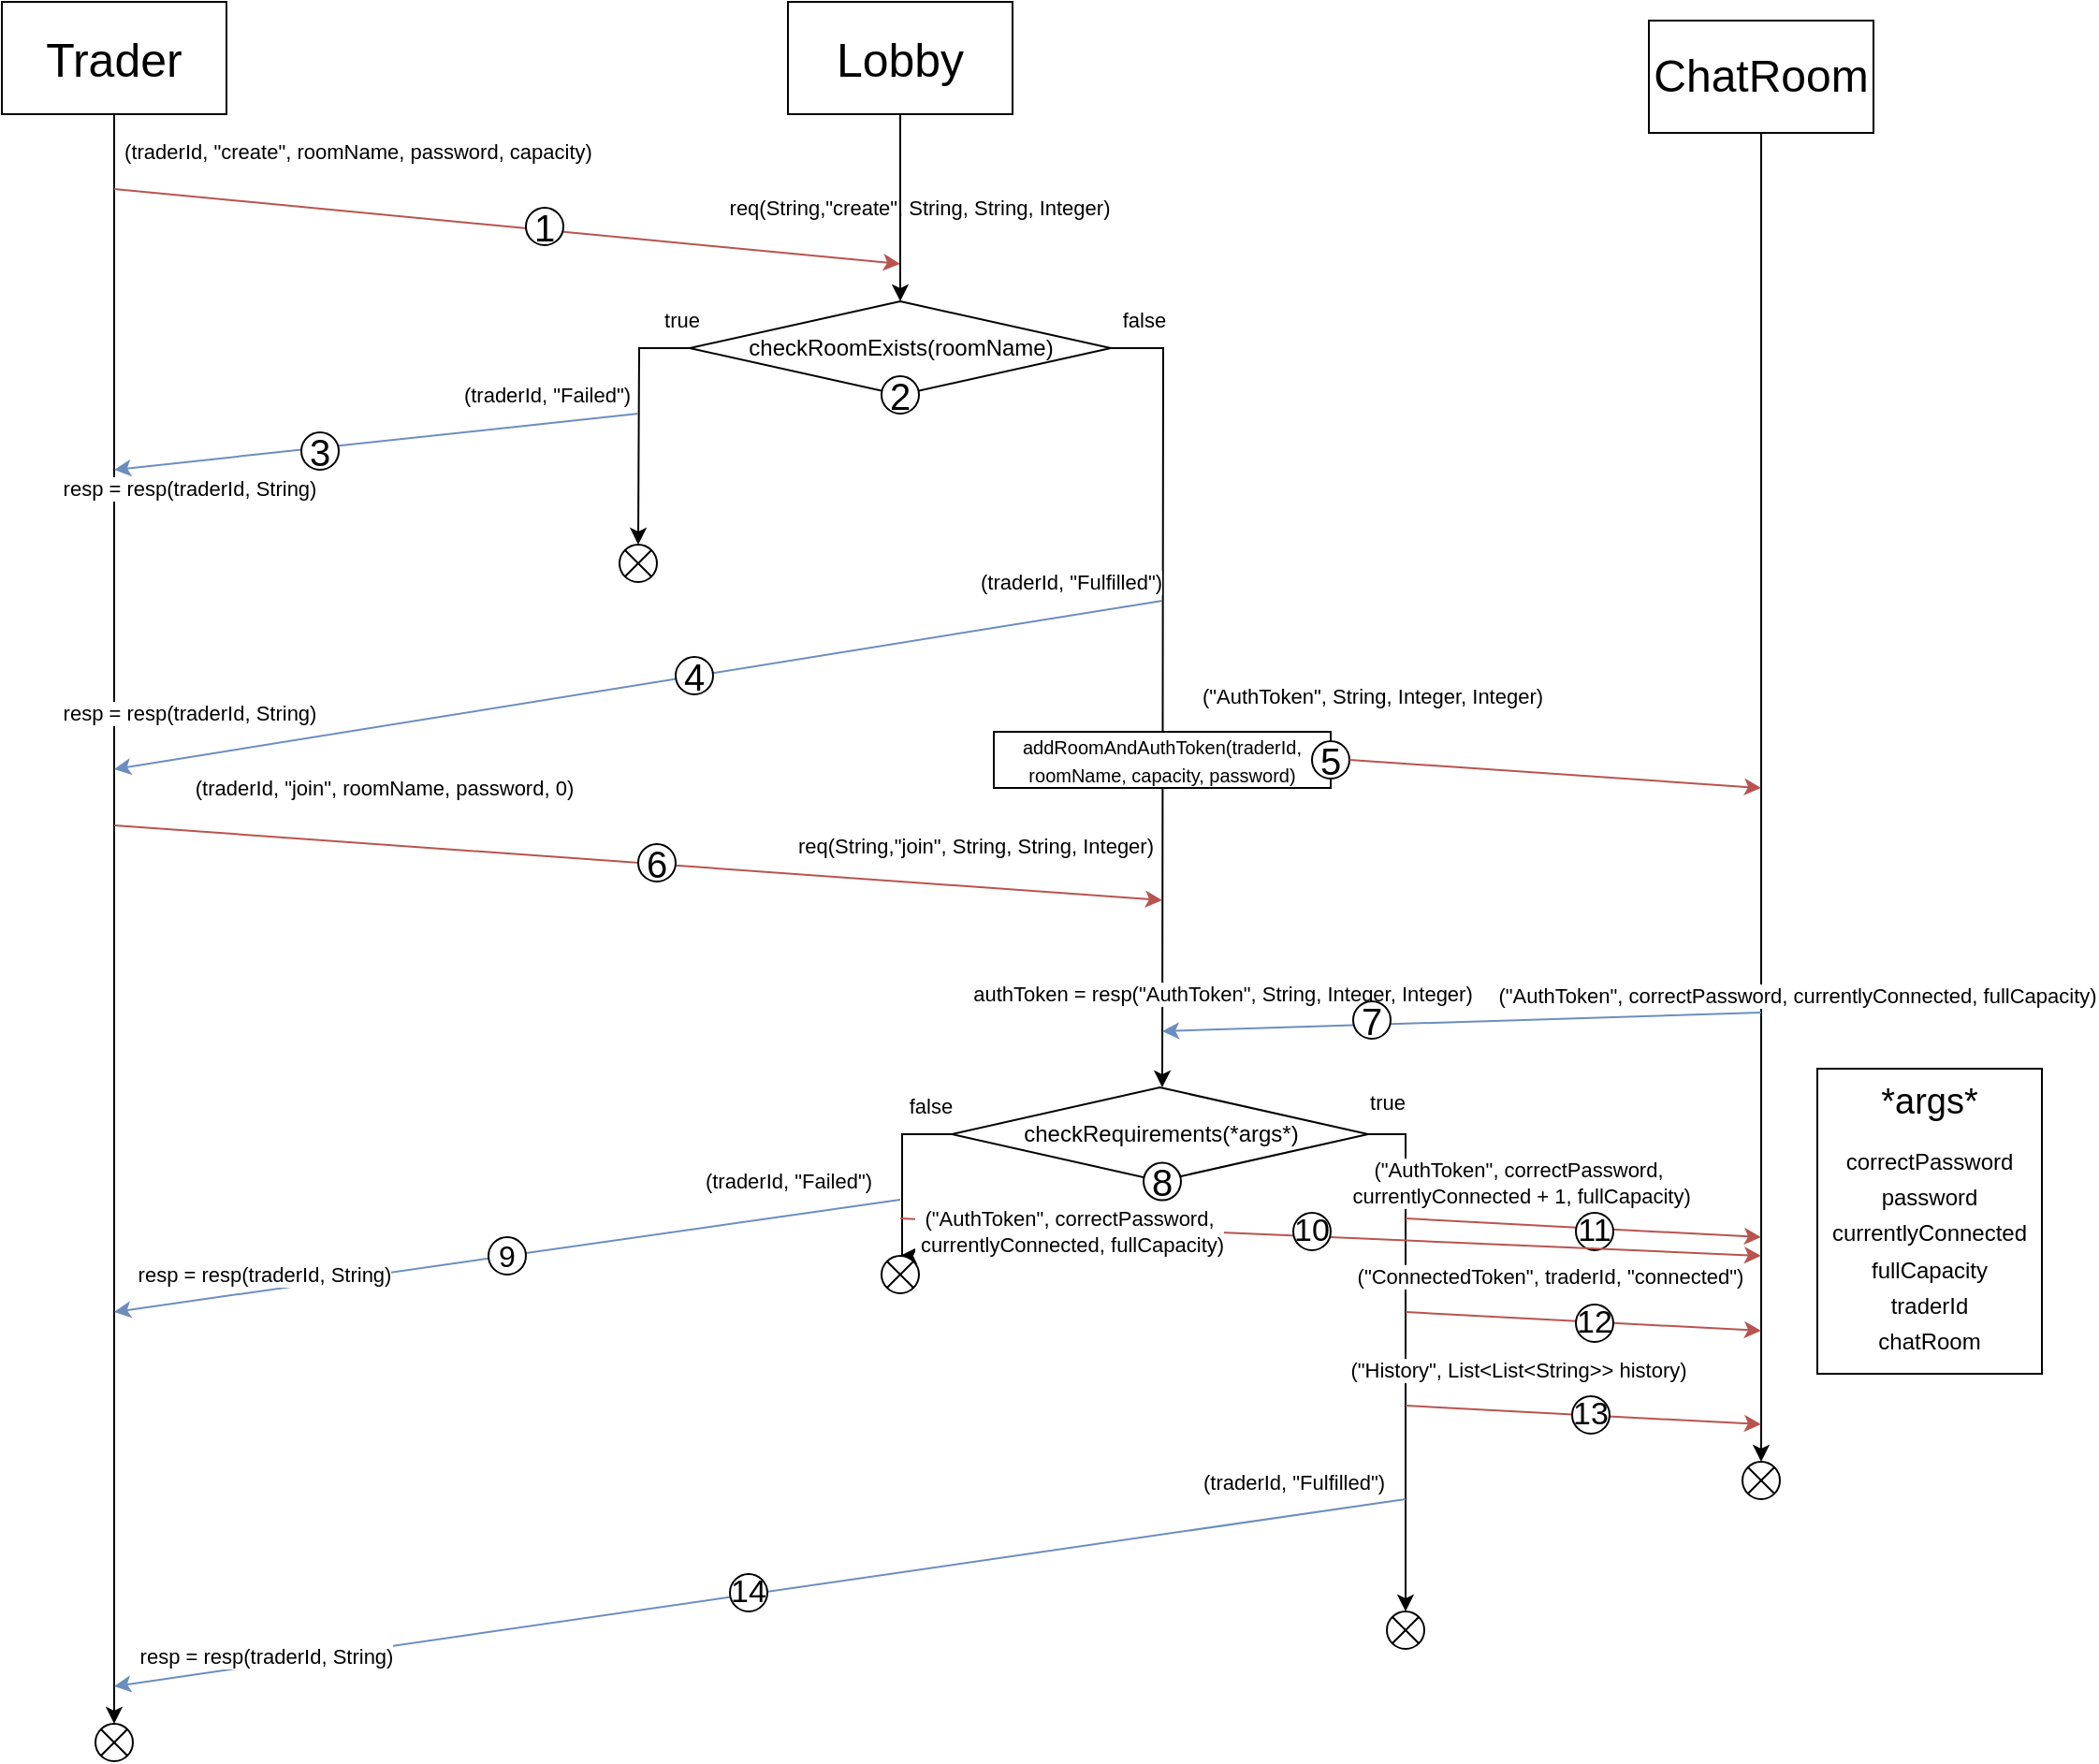 <mxfile version="22.1.18" type="device">
  <diagram name="Side-1" id="3WtRLQ2df1MF-TyXNDJJ">
    <mxGraphModel dx="1791" dy="1208" grid="1" gridSize="10" guides="1" tooltips="1" connect="1" arrows="1" fold="1" page="1" pageScale="1" pageWidth="3300" pageHeight="2339" math="0" shadow="0">
      <root>
        <mxCell id="0" />
        <mxCell id="1" parent="0" />
        <mxCell id="fQZC0R4J9lBJNPcKV3xF-4" style="edgeStyle=orthogonalEdgeStyle;rounded=0;orthogonalLoop=1;jettySize=auto;html=1;" parent="1" source="fQZC0R4J9lBJNPcKV3xF-2" edge="1">
          <mxGeometry relative="1" as="geometry">
            <mxPoint x="350" y="1060" as="targetPoint" />
          </mxGeometry>
        </mxCell>
        <mxCell id="fQZC0R4J9lBJNPcKV3xF-2" value="&lt;font style=&quot;font-size: 25px;&quot;&gt;Trader&lt;/font&gt;" style="rounded=0;whiteSpace=wrap;html=1;" parent="1" vertex="1">
          <mxGeometry x="290" y="140" width="120" height="60" as="geometry" />
        </mxCell>
        <mxCell id="fQZC0R4J9lBJNPcKV3xF-3" value="&lt;font style=&quot;font-size: 25px;&quot;&gt;Lobby&lt;/font&gt;" style="rounded=0;whiteSpace=wrap;html=1;" parent="1" vertex="1">
          <mxGeometry x="710" y="140" width="120" height="60" as="geometry" />
        </mxCell>
        <mxCell id="fQZC0R4J9lBJNPcKV3xF-6" value="" style="endArrow=classic;html=1;rounded=0;fillColor=#f8cecc;strokeColor=#b85450;" parent="1" edge="1">
          <mxGeometry width="50" height="50" relative="1" as="geometry">
            <mxPoint x="350" y="240" as="sourcePoint" />
            <mxPoint x="770" y="280" as="targetPoint" />
          </mxGeometry>
        </mxCell>
        <mxCell id="fQZC0R4J9lBJNPcKV3xF-7" value="(traderId, &quot;create&quot;, roomName, password, capacity)" style="edgeLabel;html=1;align=center;verticalAlign=middle;resizable=0;points=[];" parent="fQZC0R4J9lBJNPcKV3xF-6" vertex="1" connectable="0">
          <mxGeometry x="-0.805" relative="1" as="geometry">
            <mxPoint x="89" y="-24" as="offset" />
          </mxGeometry>
        </mxCell>
        <mxCell id="fQZC0R4J9lBJNPcKV3xF-8" value="req(String,&quot;create&quot;, String, String, Integer)" style="edgeLabel;html=1;align=center;verticalAlign=middle;resizable=0;points=[];" parent="fQZC0R4J9lBJNPcKV3xF-6" vertex="1" connectable="0">
          <mxGeometry x="0.762" y="-1" relative="1" as="geometry">
            <mxPoint x="60" y="-26" as="offset" />
          </mxGeometry>
        </mxCell>
        <mxCell id="fQZC0R4J9lBJNPcKV3xF-16" value="&lt;font style=&quot;font-size: 20px;&quot;&gt;1&lt;/font&gt;" style="ellipse;whiteSpace=wrap;html=1;aspect=fixed;" parent="1" vertex="1">
          <mxGeometry x="570" y="250" width="20" height="20" as="geometry" />
        </mxCell>
        <mxCell id="fQZC0R4J9lBJNPcKV3xF-35" value="" style="edgeStyle=orthogonalEdgeStyle;rounded=0;orthogonalLoop=1;jettySize=auto;html=1;" parent="1" source="fQZC0R4J9lBJNPcKV3xF-3" target="fQZC0R4J9lBJNPcKV3xF-34" edge="1">
          <mxGeometry relative="1" as="geometry">
            <mxPoint x="770" y="720" as="targetPoint" />
            <mxPoint x="770" y="200" as="sourcePoint" />
          </mxGeometry>
        </mxCell>
        <mxCell id="fQZC0R4J9lBJNPcKV3xF-37" style="edgeStyle=orthogonalEdgeStyle;rounded=0;orthogonalLoop=1;jettySize=auto;html=1;" parent="1" source="fQZC0R4J9lBJNPcKV3xF-34" edge="1">
          <mxGeometry relative="1" as="geometry">
            <mxPoint x="630" y="430" as="targetPoint" />
          </mxGeometry>
        </mxCell>
        <mxCell id="fQZC0R4J9lBJNPcKV3xF-39" value="false" style="edgeLabel;html=1;align=center;verticalAlign=middle;resizable=0;points=[];" parent="fQZC0R4J9lBJNPcKV3xF-37" vertex="1" connectable="0">
          <mxGeometry x="-0.794" y="-1" relative="1" as="geometry">
            <mxPoint x="256" y="-14" as="offset" />
          </mxGeometry>
        </mxCell>
        <mxCell id="fQZC0R4J9lBJNPcKV3xF-38" style="edgeStyle=orthogonalEdgeStyle;rounded=0;orthogonalLoop=1;jettySize=auto;html=1;" parent="1" source="fQZC0R4J9lBJNPcKV3xF-34" edge="1">
          <mxGeometry relative="1" as="geometry">
            <mxPoint x="910" y="720" as="targetPoint" />
          </mxGeometry>
        </mxCell>
        <mxCell id="fQZC0R4J9lBJNPcKV3xF-40" value="true" style="edgeLabel;html=1;align=center;verticalAlign=middle;resizable=0;points=[];" parent="fQZC0R4J9lBJNPcKV3xF-38" vertex="1" connectable="0">
          <mxGeometry x="-0.894" y="3" relative="1" as="geometry">
            <mxPoint x="-252" y="-12" as="offset" />
          </mxGeometry>
        </mxCell>
        <mxCell id="fQZC0R4J9lBJNPcKV3xF-34" value="checkRoomExists(roomName)" style="rhombus;whiteSpace=wrap;html=1;" parent="1" vertex="1">
          <mxGeometry x="657.5" y="300" width="225" height="50" as="geometry" />
        </mxCell>
        <mxCell id="fQZC0R4J9lBJNPcKV3xF-41" value="" style="endArrow=classic;html=1;rounded=0;fillColor=#dae8fc;strokeColor=#6c8ebf;" parent="1" edge="1">
          <mxGeometry width="50" height="50" relative="1" as="geometry">
            <mxPoint x="630" y="360" as="sourcePoint" />
            <mxPoint x="350" y="390" as="targetPoint" />
          </mxGeometry>
        </mxCell>
        <mxCell id="fQZC0R4J9lBJNPcKV3xF-43" value="(traderId, &quot;Failed&quot;)" style="edgeLabel;html=1;align=center;verticalAlign=middle;resizable=0;points=[];" parent="fQZC0R4J9lBJNPcKV3xF-41" vertex="1" connectable="0">
          <mxGeometry x="-0.262" relative="1" as="geometry">
            <mxPoint x="54" y="-21" as="offset" />
          </mxGeometry>
        </mxCell>
        <mxCell id="_DwETUCH6G1WqQwBkwoP-55" value="resp = resp(traderId, String)" style="edgeLabel;html=1;align=center;verticalAlign=middle;resizable=0;points=[];" vertex="1" connectable="0" parent="fQZC0R4J9lBJNPcKV3xF-41">
          <mxGeometry x="0.641" y="-3" relative="1" as="geometry">
            <mxPoint x="-10" y="18" as="offset" />
          </mxGeometry>
        </mxCell>
        <mxCell id="fQZC0R4J9lBJNPcKV3xF-42" value="&lt;font style=&quot;font-size: 20px;&quot;&gt;2&lt;/font&gt;" style="ellipse;whiteSpace=wrap;html=1;aspect=fixed;" parent="1" vertex="1">
          <mxGeometry x="760" y="340" width="20" height="20" as="geometry" />
        </mxCell>
        <mxCell id="fQZC0R4J9lBJNPcKV3xF-46" value="" style="verticalLabelPosition=bottom;verticalAlign=top;html=1;shape=mxgraph.flowchart.or;" parent="1" vertex="1">
          <mxGeometry x="620" y="430" width="20" height="20" as="geometry" />
        </mxCell>
        <mxCell id="fQZC0R4J9lBJNPcKV3xF-47" value="" style="endArrow=classic;html=1;rounded=0;fillColor=#dae8fc;strokeColor=#6c8ebf;" parent="1" edge="1">
          <mxGeometry width="50" height="50" relative="1" as="geometry">
            <mxPoint x="910" y="460" as="sourcePoint" />
            <mxPoint x="350" y="550" as="targetPoint" />
          </mxGeometry>
        </mxCell>
        <mxCell id="fQZC0R4J9lBJNPcKV3xF-48" value="(traderId, &quot;Fulfilled&quot;)" style="edgeLabel;html=1;align=center;verticalAlign=middle;resizable=0;points=[];" parent="fQZC0R4J9lBJNPcKV3xF-47" vertex="1" connectable="0">
          <mxGeometry x="-0.513" y="4" relative="1" as="geometry">
            <mxPoint x="86" y="-36" as="offset" />
          </mxGeometry>
        </mxCell>
        <mxCell id="_DwETUCH6G1WqQwBkwoP-56" value="resp = resp(traderId, String)" style="edgeLabel;html=1;align=center;verticalAlign=middle;resizable=0;points=[];" vertex="1" connectable="0" parent="fQZC0R4J9lBJNPcKV3xF-47">
          <mxGeometry x="0.681" y="-5" relative="1" as="geometry">
            <mxPoint x="-49" y="-11" as="offset" />
          </mxGeometry>
        </mxCell>
        <mxCell id="fQZC0R4J9lBJNPcKV3xF-51" value="&lt;font style=&quot;font-size: 10px;&quot;&gt;addRoomAndAuthToken(traderId, roomName, capacity, password)&lt;/font&gt;" style="rounded=0;whiteSpace=wrap;html=1;" parent="1" vertex="1">
          <mxGeometry x="820" y="530" width="180" height="30" as="geometry" />
        </mxCell>
        <mxCell id="fQZC0R4J9lBJNPcKV3xF-58" value="" style="verticalLabelPosition=bottom;verticalAlign=top;html=1;shape=mxgraph.flowchart.or;" parent="1" vertex="1">
          <mxGeometry x="340" y="1060" width="20" height="20" as="geometry" />
        </mxCell>
        <mxCell id="fQZC0R4J9lBJNPcKV3xF-63" value="&lt;font style=&quot;font-size: 20px;&quot;&gt;3&lt;/font&gt;" style="ellipse;whiteSpace=wrap;html=1;aspect=fixed;" parent="1" vertex="1">
          <mxGeometry x="450" y="370" width="20" height="20" as="geometry" />
        </mxCell>
        <mxCell id="fQZC0R4J9lBJNPcKV3xF-64" value="&lt;span style=&quot;font-size: 20px;&quot;&gt;4&lt;/span&gt;" style="ellipse;whiteSpace=wrap;html=1;aspect=fixed;" parent="1" vertex="1">
          <mxGeometry x="650" y="490" width="20" height="20" as="geometry" />
        </mxCell>
        <mxCell id="fQZC0R4J9lBJNPcKV3xF-65" value="&lt;span style=&quot;font-size: 20px;&quot;&gt;5&lt;/span&gt;" style="ellipse;whiteSpace=wrap;html=1;aspect=fixed;" parent="1" vertex="1">
          <mxGeometry x="990" y="535" width="20" height="20" as="geometry" />
        </mxCell>
        <mxCell id="_DwETUCH6G1WqQwBkwoP-2" style="edgeStyle=orthogonalEdgeStyle;rounded=0;orthogonalLoop=1;jettySize=auto;html=1;" edge="1" parent="1" source="_DwETUCH6G1WqQwBkwoP-1">
          <mxGeometry relative="1" as="geometry">
            <mxPoint x="1230" y="920" as="targetPoint" />
            <Array as="points">
              <mxPoint x="1230" y="750" />
            </Array>
          </mxGeometry>
        </mxCell>
        <mxCell id="_DwETUCH6G1WqQwBkwoP-1" value="&lt;font style=&quot;font-size: 24px;&quot;&gt;ChatRoom&lt;/font&gt;" style="rounded=0;whiteSpace=wrap;html=1;" vertex="1" parent="1">
          <mxGeometry x="1170" y="150" width="120" height="60" as="geometry" />
        </mxCell>
        <mxCell id="_DwETUCH6G1WqQwBkwoP-3" value="" style="endArrow=classic;html=1;rounded=0;fillColor=#f8cecc;strokeColor=#b85450;" edge="1" parent="1">
          <mxGeometry width="50" height="50" relative="1" as="geometry">
            <mxPoint x="350" y="580" as="sourcePoint" />
            <mxPoint x="910" y="620" as="targetPoint" />
          </mxGeometry>
        </mxCell>
        <mxCell id="_DwETUCH6G1WqQwBkwoP-4" value="(traderId, &quot;join&quot;, roomName, password, 0)" style="edgeLabel;html=1;align=center;verticalAlign=middle;resizable=0;points=[];" vertex="1" connectable="0" parent="_DwETUCH6G1WqQwBkwoP-3">
          <mxGeometry x="-0.805" relative="1" as="geometry">
            <mxPoint x="89" y="-24" as="offset" />
          </mxGeometry>
        </mxCell>
        <mxCell id="_DwETUCH6G1WqQwBkwoP-5" value="req(String,&quot;join&quot;, String, String, Integer)" style="edgeLabel;html=1;align=center;verticalAlign=middle;resizable=0;points=[];" vertex="1" connectable="0" parent="_DwETUCH6G1WqQwBkwoP-3">
          <mxGeometry x="0.762" y="-1" relative="1" as="geometry">
            <mxPoint x="-33" y="-25" as="offset" />
          </mxGeometry>
        </mxCell>
        <mxCell id="_DwETUCH6G1WqQwBkwoP-10" style="edgeStyle=orthogonalEdgeStyle;rounded=0;orthogonalLoop=1;jettySize=auto;html=1;exitX=0;exitY=0.5;exitDx=0;exitDy=0;" edge="1" parent="1" source="_DwETUCH6G1WqQwBkwoP-9">
          <mxGeometry relative="1" as="geometry">
            <mxPoint x="770.0" y="810" as="targetPoint" />
            <Array as="points">
              <mxPoint x="771" y="745" />
              <mxPoint x="771" y="810" />
            </Array>
          </mxGeometry>
        </mxCell>
        <mxCell id="_DwETUCH6G1WqQwBkwoP-12" value="false" style="edgeLabel;html=1;align=center;verticalAlign=middle;resizable=0;points=[];" vertex="1" connectable="0" parent="_DwETUCH6G1WqQwBkwoP-10">
          <mxGeometry x="-0.752" y="-1" relative="1" as="geometry">
            <mxPoint y="-14" as="offset" />
          </mxGeometry>
        </mxCell>
        <mxCell id="_DwETUCH6G1WqQwBkwoP-11" style="edgeStyle=orthogonalEdgeStyle;rounded=0;orthogonalLoop=1;jettySize=auto;html=1;" edge="1" parent="1" source="_DwETUCH6G1WqQwBkwoP-9">
          <mxGeometry relative="1" as="geometry">
            <mxPoint x="1040" y="1000" as="targetPoint" />
            <Array as="points">
              <mxPoint x="1040" y="745" />
              <mxPoint x="1040" y="930" />
            </Array>
          </mxGeometry>
        </mxCell>
        <mxCell id="_DwETUCH6G1WqQwBkwoP-13" value="true" style="edgeLabel;html=1;align=center;verticalAlign=middle;resizable=0;points=[];" vertex="1" connectable="0" parent="_DwETUCH6G1WqQwBkwoP-11">
          <mxGeometry x="-0.692" y="1" relative="1" as="geometry">
            <mxPoint x="-11" y="-40" as="offset" />
          </mxGeometry>
        </mxCell>
        <mxCell id="_DwETUCH6G1WqQwBkwoP-9" value="&lt;font style=&quot;font-size: 12px;&quot;&gt;checkRequirements(*args*)&lt;/font&gt;" style="rhombus;whiteSpace=wrap;html=1;" vertex="1" parent="1">
          <mxGeometry x="797.5" y="720" width="222.5" height="50" as="geometry" />
        </mxCell>
        <mxCell id="_DwETUCH6G1WqQwBkwoP-14" value="" style="verticalLabelPosition=bottom;verticalAlign=top;html=1;shape=mxgraph.flowchart.or;" vertex="1" parent="1">
          <mxGeometry x="760" y="810" width="20" height="20" as="geometry" />
        </mxCell>
        <mxCell id="_DwETUCH6G1WqQwBkwoP-15" value="" style="endArrow=classic;html=1;rounded=0;fillColor=#dae8fc;strokeColor=#6c8ebf;" edge="1" parent="1">
          <mxGeometry width="50" height="50" relative="1" as="geometry">
            <mxPoint x="770" y="780" as="sourcePoint" />
            <mxPoint x="350" y="840" as="targetPoint" />
          </mxGeometry>
        </mxCell>
        <mxCell id="_DwETUCH6G1WqQwBkwoP-16" value="(traderId, &quot;Failed&quot;)" style="edgeLabel;html=1;align=center;verticalAlign=middle;resizable=0;points=[];" vertex="1" connectable="0" parent="_DwETUCH6G1WqQwBkwoP-15">
          <mxGeometry x="-0.513" y="4" relative="1" as="geometry">
            <mxPoint x="42" y="-29" as="offset" />
          </mxGeometry>
        </mxCell>
        <mxCell id="_DwETUCH6G1WqQwBkwoP-50" value="resp = resp(traderId, String)" style="edgeLabel;html=1;align=center;verticalAlign=middle;resizable=0;points=[];" vertex="1" connectable="0" parent="_DwETUCH6G1WqQwBkwoP-15">
          <mxGeometry x="0.697" y="-3" relative="1" as="geometry">
            <mxPoint x="17" y="-8" as="offset" />
          </mxGeometry>
        </mxCell>
        <mxCell id="_DwETUCH6G1WqQwBkwoP-17" value="" style="endArrow=classic;html=1;rounded=0;fillColor=#f8cecc;strokeColor=#b85450;exitX=1;exitY=0.5;exitDx=0;exitDy=0;" edge="1" parent="1" source="fQZC0R4J9lBJNPcKV3xF-65">
          <mxGeometry width="50" height="50" relative="1" as="geometry">
            <mxPoint x="910" y="640" as="sourcePoint" />
            <mxPoint x="1230" y="560" as="targetPoint" />
          </mxGeometry>
        </mxCell>
        <mxCell id="_DwETUCH6G1WqQwBkwoP-20" value="(&quot;AuthToken&quot;, String, Integer, Integer)" style="edgeLabel;html=1;align=center;verticalAlign=middle;resizable=0;points=[];" vertex="1" connectable="0" parent="_DwETUCH6G1WqQwBkwoP-17">
          <mxGeometry x="-0.544" relative="1" as="geometry">
            <mxPoint x="-39" y="-38" as="offset" />
          </mxGeometry>
        </mxCell>
        <mxCell id="_DwETUCH6G1WqQwBkwoP-22" value="" style="endArrow=classic;html=1;rounded=0;fillColor=#dae8fc;strokeColor=#6c8ebf;" edge="1" parent="1">
          <mxGeometry width="50" height="50" relative="1" as="geometry">
            <mxPoint x="1230" y="680" as="sourcePoint" />
            <mxPoint x="910" y="690" as="targetPoint" />
          </mxGeometry>
        </mxCell>
        <mxCell id="_DwETUCH6G1WqQwBkwoP-23" value="(&quot;AuthToken&quot;, correctPassword, currentlyConnected, fullCapacity)" style="edgeLabel;html=1;align=center;verticalAlign=middle;resizable=0;points=[];" vertex="1" connectable="0" parent="_DwETUCH6G1WqQwBkwoP-22">
          <mxGeometry x="-0.513" y="4" relative="1" as="geometry">
            <mxPoint x="97" y="-16" as="offset" />
          </mxGeometry>
        </mxCell>
        <mxCell id="_DwETUCH6G1WqQwBkwoP-57" value="authToken = resp(&quot;AuthToken&quot;, String, Integer, Integer)" style="edgeLabel;html=1;align=center;verticalAlign=middle;resizable=0;points=[];" vertex="1" connectable="0" parent="_DwETUCH6G1WqQwBkwoP-22">
          <mxGeometry x="0.804" y="-2" relative="1" as="geometry">
            <mxPoint x="1" y="-17" as="offset" />
          </mxGeometry>
        </mxCell>
        <mxCell id="_DwETUCH6G1WqQwBkwoP-24" value="" style="endArrow=classic;html=1;rounded=0;fillColor=#f8cecc;strokeColor=#b85450;" edge="1" parent="1">
          <mxGeometry width="50" height="50" relative="1" as="geometry">
            <mxPoint x="1040" y="790" as="sourcePoint" />
            <mxPoint x="1230" y="800" as="targetPoint" />
          </mxGeometry>
        </mxCell>
        <mxCell id="_DwETUCH6G1WqQwBkwoP-25" value="(&quot;AuthToken&quot;, correctPassword,&lt;br&gt;&amp;nbsp;currentlyConnected + 1, fullCapacity)" style="edgeLabel;html=1;align=center;verticalAlign=middle;resizable=0;points=[];" vertex="1" connectable="0" parent="_DwETUCH6G1WqQwBkwoP-24">
          <mxGeometry x="-0.544" relative="1" as="geometry">
            <mxPoint x="16" y="-22" as="offset" />
          </mxGeometry>
        </mxCell>
        <mxCell id="_DwETUCH6G1WqQwBkwoP-27" value="" style="endArrow=classic;html=1;rounded=0;fillColor=#f8cecc;strokeColor=#b85450;" edge="1" parent="1">
          <mxGeometry width="50" height="50" relative="1" as="geometry">
            <mxPoint x="1040" y="840" as="sourcePoint" />
            <mxPoint x="1230" y="850" as="targetPoint" />
          </mxGeometry>
        </mxCell>
        <mxCell id="_DwETUCH6G1WqQwBkwoP-28" value="(&quot;ConnectedToken&quot;, traderId, &quot;connected&quot;)" style="edgeLabel;html=1;align=center;verticalAlign=middle;resizable=0;points=[];" vertex="1" connectable="0" parent="_DwETUCH6G1WqQwBkwoP-27">
          <mxGeometry x="-0.544" relative="1" as="geometry">
            <mxPoint x="33" y="-22" as="offset" />
          </mxGeometry>
        </mxCell>
        <mxCell id="_DwETUCH6G1WqQwBkwoP-29" value="" style="endArrow=classic;html=1;rounded=0;fillColor=#f8cecc;strokeColor=#b85450;" edge="1" parent="1">
          <mxGeometry width="50" height="50" relative="1" as="geometry">
            <mxPoint x="1040" y="890" as="sourcePoint" />
            <mxPoint x="1230" y="900" as="targetPoint" />
          </mxGeometry>
        </mxCell>
        <mxCell id="_DwETUCH6G1WqQwBkwoP-30" value="(&quot;History&quot;, List&amp;lt;List&amp;lt;String&amp;gt;&amp;gt; history)" style="edgeLabel;html=1;align=center;verticalAlign=middle;resizable=0;points=[];" vertex="1" connectable="0" parent="_DwETUCH6G1WqQwBkwoP-29">
          <mxGeometry x="-0.544" relative="1" as="geometry">
            <mxPoint x="16" y="-22" as="offset" />
          </mxGeometry>
        </mxCell>
        <mxCell id="_DwETUCH6G1WqQwBkwoP-33" value="" style="endArrow=classic;html=1;rounded=0;fillColor=#dae8fc;strokeColor=#6c8ebf;" edge="1" parent="1">
          <mxGeometry width="50" height="50" relative="1" as="geometry">
            <mxPoint x="1040" y="940" as="sourcePoint" />
            <mxPoint x="350" y="1040" as="targetPoint" />
          </mxGeometry>
        </mxCell>
        <mxCell id="_DwETUCH6G1WqQwBkwoP-34" value="(traderId, &quot;Fulfilled&quot;)" style="edgeLabel;html=1;align=center;verticalAlign=middle;resizable=0;points=[];" vertex="1" connectable="0" parent="_DwETUCH6G1WqQwBkwoP-33">
          <mxGeometry x="-0.513" y="4" relative="1" as="geometry">
            <mxPoint x="107" y="-38" as="offset" />
          </mxGeometry>
        </mxCell>
        <mxCell id="_DwETUCH6G1WqQwBkwoP-54" value="resp = resp(traderId, String)" style="edgeLabel;html=1;align=center;verticalAlign=middle;resizable=0;points=[];" vertex="1" connectable="0" parent="_DwETUCH6G1WqQwBkwoP-33">
          <mxGeometry x="0.677" relative="1" as="geometry">
            <mxPoint x="-31" as="offset" />
          </mxGeometry>
        </mxCell>
        <mxCell id="_DwETUCH6G1WqQwBkwoP-35" value="" style="verticalLabelPosition=bottom;verticalAlign=top;html=1;shape=mxgraph.flowchart.or;" vertex="1" parent="1">
          <mxGeometry x="1030" y="1000" width="20" height="20" as="geometry" />
        </mxCell>
        <mxCell id="_DwETUCH6G1WqQwBkwoP-36" value="" style="verticalLabelPosition=bottom;verticalAlign=top;html=1;shape=mxgraph.flowchart.or;" vertex="1" parent="1">
          <mxGeometry x="1220" y="920" width="20" height="20" as="geometry" />
        </mxCell>
        <mxCell id="_DwETUCH6G1WqQwBkwoP-37" value="&lt;span style=&quot;font-size: 20px;&quot;&gt;6&lt;/span&gt;" style="ellipse;whiteSpace=wrap;html=1;aspect=fixed;" vertex="1" parent="1">
          <mxGeometry x="630" y="590" width="20" height="20" as="geometry" />
        </mxCell>
        <mxCell id="_DwETUCH6G1WqQwBkwoP-39" value="&lt;span style=&quot;font-size: 20px;&quot;&gt;7&lt;/span&gt;" style="ellipse;whiteSpace=wrap;html=1;aspect=fixed;" vertex="1" parent="1">
          <mxGeometry x="1012" y="674" width="20" height="20" as="geometry" />
        </mxCell>
        <mxCell id="_DwETUCH6G1WqQwBkwoP-40" value="&lt;span style=&quot;font-size: 20px;&quot;&gt;8&lt;/span&gt;" style="ellipse;whiteSpace=wrap;html=1;aspect=fixed;" vertex="1" parent="1">
          <mxGeometry x="900" y="760.29" width="20" height="20" as="geometry" />
        </mxCell>
        <mxCell id="_DwETUCH6G1WqQwBkwoP-41" value="&lt;font style=&quot;font-size: 16px;&quot;&gt;9&lt;/font&gt;" style="ellipse;whiteSpace=wrap;html=1;aspect=fixed;" vertex="1" parent="1">
          <mxGeometry x="550" y="800" width="20" height="20" as="geometry" />
        </mxCell>
        <mxCell id="_DwETUCH6G1WqQwBkwoP-42" value="&lt;span style=&quot;font-size: 17px;&quot;&gt;11&lt;/span&gt;" style="ellipse;whiteSpace=wrap;html=1;aspect=fixed;fontSize=17;" vertex="1" parent="1">
          <mxGeometry x="1131" y="787" width="20" height="20" as="geometry" />
        </mxCell>
        <mxCell id="_DwETUCH6G1WqQwBkwoP-43" value="&lt;span style=&quot;font-size: 17px;&quot;&gt;12&lt;/span&gt;" style="ellipse;whiteSpace=wrap;html=1;aspect=fixed;fontSize=17;" vertex="1" parent="1">
          <mxGeometry x="1131" y="836" width="20" height="20" as="geometry" />
        </mxCell>
        <mxCell id="_DwETUCH6G1WqQwBkwoP-44" value="&lt;span style=&quot;font-size: 17px;&quot;&gt;13&lt;/span&gt;" style="ellipse;whiteSpace=wrap;html=1;aspect=fixed;fontSize=17;" vertex="1" parent="1">
          <mxGeometry x="1129" y="885" width="20" height="20" as="geometry" />
        </mxCell>
        <mxCell id="_DwETUCH6G1WqQwBkwoP-45" value="&lt;span style=&quot;font-size: 17px;&quot;&gt;14&lt;/span&gt;" style="ellipse;whiteSpace=wrap;html=1;aspect=fixed;fontSize=17;" vertex="1" parent="1">
          <mxGeometry x="679" y="980" width="20" height="20" as="geometry" />
        </mxCell>
        <mxCell id="_DwETUCH6G1WqQwBkwoP-47" value="" style="endArrow=classic;html=1;rounded=0;fillColor=#f8cecc;strokeColor=#b85450;" edge="1" parent="1">
          <mxGeometry width="50" height="50" relative="1" as="geometry">
            <mxPoint x="770" y="790" as="sourcePoint" />
            <mxPoint x="1230" y="810" as="targetPoint" />
          </mxGeometry>
        </mxCell>
        <mxCell id="_DwETUCH6G1WqQwBkwoP-48" value="(&quot;AuthToken&quot;, correctPassword,&lt;br&gt;&amp;nbsp;currentlyConnected, fullCapacity)" style="edgeLabel;html=1;align=center;verticalAlign=middle;resizable=0;points=[];" vertex="1" connectable="0" parent="_DwETUCH6G1WqQwBkwoP-47">
          <mxGeometry x="-0.544" relative="1" as="geometry">
            <mxPoint x="-15" y="2" as="offset" />
          </mxGeometry>
        </mxCell>
        <mxCell id="_DwETUCH6G1WqQwBkwoP-49" value="&lt;span style=&quot;font-size: 17px;&quot;&gt;10&lt;/span&gt;" style="ellipse;whiteSpace=wrap;html=1;aspect=fixed;fontSize=17;" vertex="1" parent="1">
          <mxGeometry x="980" y="787" width="20" height="20" as="geometry" />
        </mxCell>
        <mxCell id="_DwETUCH6G1WqQwBkwoP-65" value="*args*" style="rounded=0;whiteSpace=wrap;html=1;horizontal=1;verticalAlign=top;fontSize=19;" vertex="1" parent="1">
          <mxGeometry x="1260" y="710" width="120" height="163" as="geometry" />
        </mxCell>
        <mxCell id="_DwETUCH6G1WqQwBkwoP-66" value="&lt;p style=&quot;line-height: 160%;&quot;&gt;correctPassword&lt;br&gt;password&lt;br&gt;currentlyConnected&lt;br&gt;fullCapacity&lt;br&gt;traderId&lt;br&gt;chatRoom&lt;/p&gt;" style="text;html=1;strokeColor=none;fillColor=none;align=center;verticalAlign=middle;whiteSpace=wrap;rounded=0;" vertex="1" parent="1">
          <mxGeometry x="1290" y="793" width="60" height="30" as="geometry" />
        </mxCell>
      </root>
    </mxGraphModel>
  </diagram>
</mxfile>
